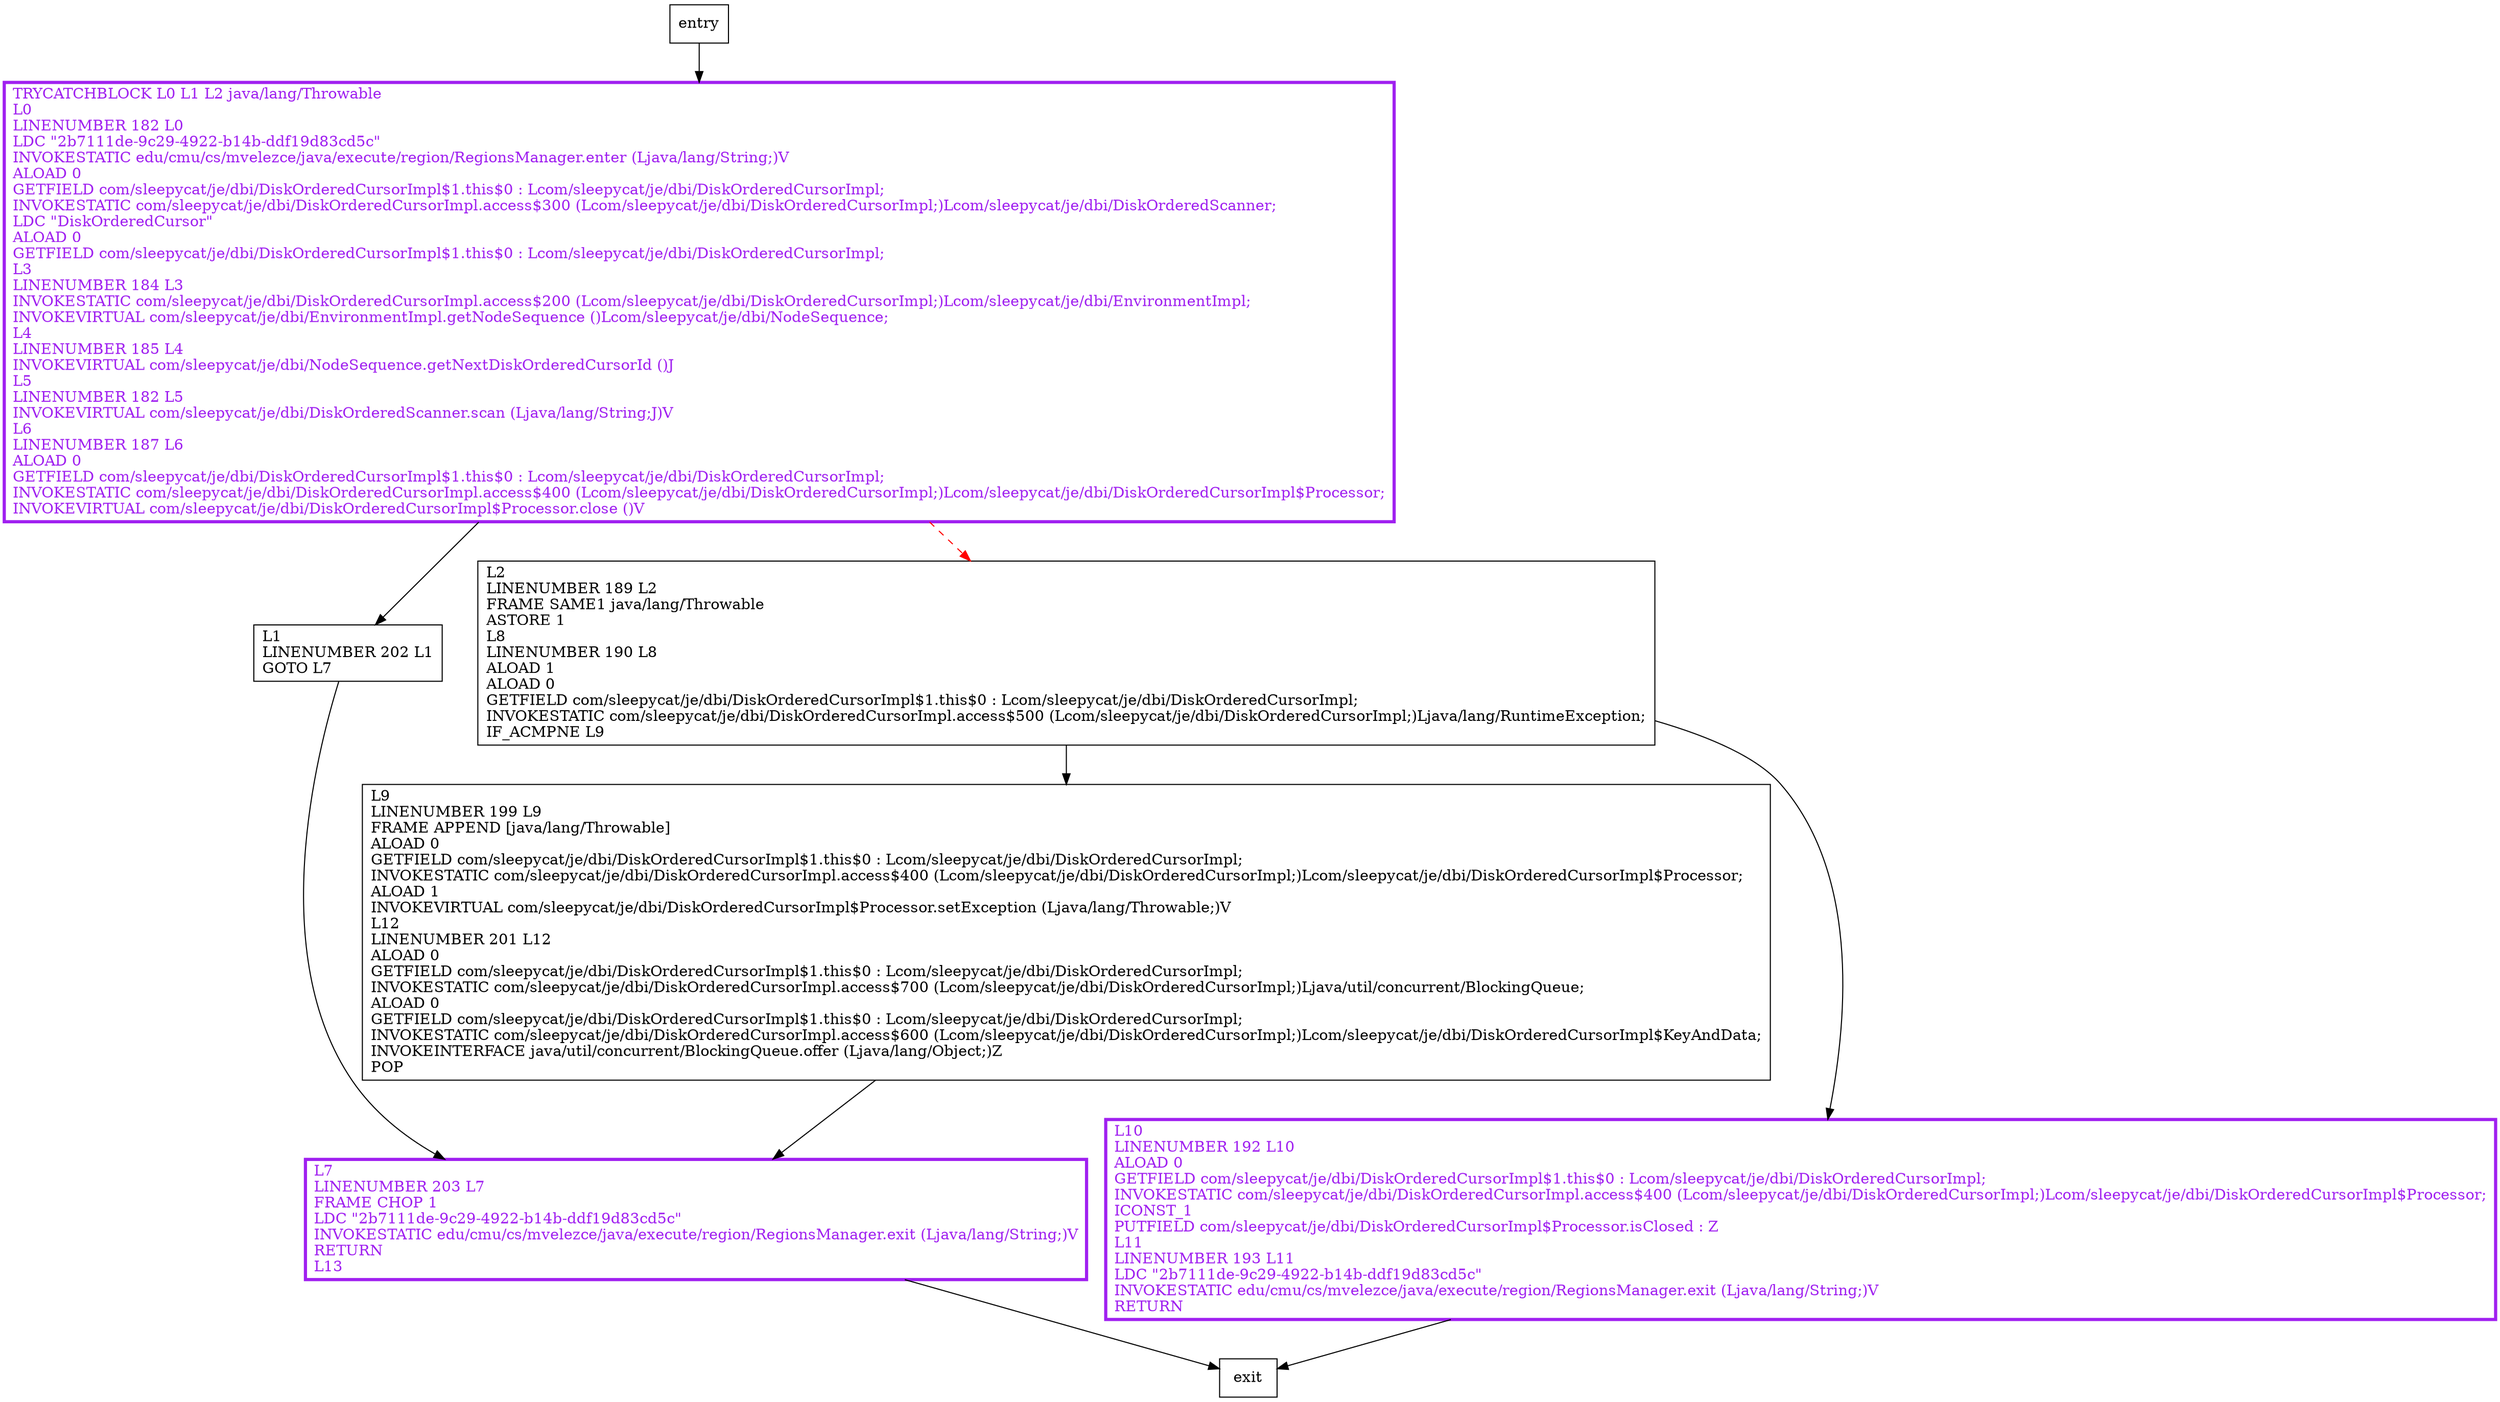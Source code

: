 digraph run {
node [shape=record];
486042908 [label="L7\lLINENUMBER 203 L7\lFRAME CHOP 1\lLDC \"2b7111de-9c29-4922-b14b-ddf19d83cd5c\"\lINVOKESTATIC edu/cmu/cs/mvelezce/java/execute/region/RegionsManager.exit (Ljava/lang/String;)V\lRETURN\lL13\l"];
649913618 [label="L1\lLINENUMBER 202 L1\lGOTO L7\l"];
1474184294 [label="TRYCATCHBLOCK L0 L1 L2 java/lang/Throwable\lL0\lLINENUMBER 182 L0\lLDC \"2b7111de-9c29-4922-b14b-ddf19d83cd5c\"\lINVOKESTATIC edu/cmu/cs/mvelezce/java/execute/region/RegionsManager.enter (Ljava/lang/String;)V\lALOAD 0\lGETFIELD com/sleepycat/je/dbi/DiskOrderedCursorImpl$1.this$0 : Lcom/sleepycat/je/dbi/DiskOrderedCursorImpl;\lINVOKESTATIC com/sleepycat/je/dbi/DiskOrderedCursorImpl.access$300 (Lcom/sleepycat/je/dbi/DiskOrderedCursorImpl;)Lcom/sleepycat/je/dbi/DiskOrderedScanner;\lLDC \"DiskOrderedCursor\"\lALOAD 0\lGETFIELD com/sleepycat/je/dbi/DiskOrderedCursorImpl$1.this$0 : Lcom/sleepycat/je/dbi/DiskOrderedCursorImpl;\lL3\lLINENUMBER 184 L3\lINVOKESTATIC com/sleepycat/je/dbi/DiskOrderedCursorImpl.access$200 (Lcom/sleepycat/je/dbi/DiskOrderedCursorImpl;)Lcom/sleepycat/je/dbi/EnvironmentImpl;\lINVOKEVIRTUAL com/sleepycat/je/dbi/EnvironmentImpl.getNodeSequence ()Lcom/sleepycat/je/dbi/NodeSequence;\lL4\lLINENUMBER 185 L4\lINVOKEVIRTUAL com/sleepycat/je/dbi/NodeSequence.getNextDiskOrderedCursorId ()J\lL5\lLINENUMBER 182 L5\lINVOKEVIRTUAL com/sleepycat/je/dbi/DiskOrderedScanner.scan (Ljava/lang/String;J)V\lL6\lLINENUMBER 187 L6\lALOAD 0\lGETFIELD com/sleepycat/je/dbi/DiskOrderedCursorImpl$1.this$0 : Lcom/sleepycat/je/dbi/DiskOrderedCursorImpl;\lINVOKESTATIC com/sleepycat/je/dbi/DiskOrderedCursorImpl.access$400 (Lcom/sleepycat/je/dbi/DiskOrderedCursorImpl;)Lcom/sleepycat/je/dbi/DiskOrderedCursorImpl$Processor;\lINVOKEVIRTUAL com/sleepycat/je/dbi/DiskOrderedCursorImpl$Processor.close ()V\l"];
2029322706 [label="L10\lLINENUMBER 192 L10\lALOAD 0\lGETFIELD com/sleepycat/je/dbi/DiskOrderedCursorImpl$1.this$0 : Lcom/sleepycat/je/dbi/DiskOrderedCursorImpl;\lINVOKESTATIC com/sleepycat/je/dbi/DiskOrderedCursorImpl.access$400 (Lcom/sleepycat/je/dbi/DiskOrderedCursorImpl;)Lcom/sleepycat/je/dbi/DiskOrderedCursorImpl$Processor;\lICONST_1\lPUTFIELD com/sleepycat/je/dbi/DiskOrderedCursorImpl$Processor.isClosed : Z\lL11\lLINENUMBER 193 L11\lLDC \"2b7111de-9c29-4922-b14b-ddf19d83cd5c\"\lINVOKESTATIC edu/cmu/cs/mvelezce/java/execute/region/RegionsManager.exit (Ljava/lang/String;)V\lRETURN\l"];
958457745 [label="L9\lLINENUMBER 199 L9\lFRAME APPEND [java/lang/Throwable]\lALOAD 0\lGETFIELD com/sleepycat/je/dbi/DiskOrderedCursorImpl$1.this$0 : Lcom/sleepycat/je/dbi/DiskOrderedCursorImpl;\lINVOKESTATIC com/sleepycat/je/dbi/DiskOrderedCursorImpl.access$400 (Lcom/sleepycat/je/dbi/DiskOrderedCursorImpl;)Lcom/sleepycat/je/dbi/DiskOrderedCursorImpl$Processor;\lALOAD 1\lINVOKEVIRTUAL com/sleepycat/je/dbi/DiskOrderedCursorImpl$Processor.setException (Ljava/lang/Throwable;)V\lL12\lLINENUMBER 201 L12\lALOAD 0\lGETFIELD com/sleepycat/je/dbi/DiskOrderedCursorImpl$1.this$0 : Lcom/sleepycat/je/dbi/DiskOrderedCursorImpl;\lINVOKESTATIC com/sleepycat/je/dbi/DiskOrderedCursorImpl.access$700 (Lcom/sleepycat/je/dbi/DiskOrderedCursorImpl;)Ljava/util/concurrent/BlockingQueue;\lALOAD 0\lGETFIELD com/sleepycat/je/dbi/DiskOrderedCursorImpl$1.this$0 : Lcom/sleepycat/je/dbi/DiskOrderedCursorImpl;\lINVOKESTATIC com/sleepycat/je/dbi/DiskOrderedCursorImpl.access$600 (Lcom/sleepycat/je/dbi/DiskOrderedCursorImpl;)Lcom/sleepycat/je/dbi/DiskOrderedCursorImpl$KeyAndData;\lINVOKEINTERFACE java/util/concurrent/BlockingQueue.offer (Ljava/lang/Object;)Z\lPOP\l"];
1494620944 [label="L2\lLINENUMBER 189 L2\lFRAME SAME1 java/lang/Throwable\lASTORE 1\lL8\lLINENUMBER 190 L8\lALOAD 1\lALOAD 0\lGETFIELD com/sleepycat/je/dbi/DiskOrderedCursorImpl$1.this$0 : Lcom/sleepycat/je/dbi/DiskOrderedCursorImpl;\lINVOKESTATIC com/sleepycat/je/dbi/DiskOrderedCursorImpl.access$500 (Lcom/sleepycat/je/dbi/DiskOrderedCursorImpl;)Ljava/lang/RuntimeException;\lIF_ACMPNE L9\l"];
entry;
exit;
486042908 -> exit
entry -> 1474184294
649913618 -> 486042908
1474184294 -> 649913618
1474184294 -> 1494620944 [style=dashed, color=red]
2029322706 -> exit
958457745 -> 486042908
1494620944 -> 2029322706
1494620944 -> 958457745
486042908[fontcolor="purple", penwidth=3, color="purple"];
1474184294[fontcolor="purple", penwidth=3, color="purple"];
2029322706[fontcolor="purple", penwidth=3, color="purple"];
}
